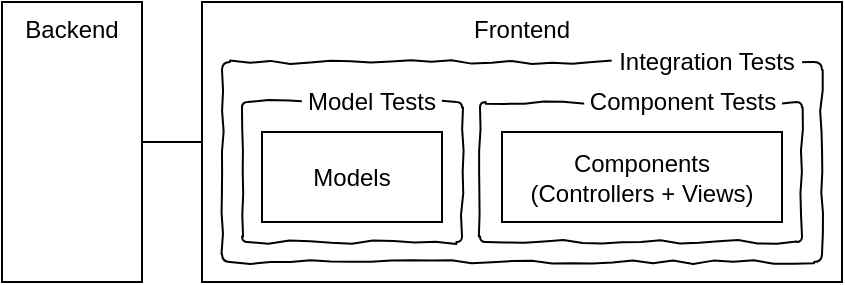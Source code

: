 <mxfile version="12.4.8" type="device"><diagram id="pVsMyKVdzk1rVi0EBZab" name="tests"><mxGraphModel dx="946" dy="574" grid="1" gridSize="10" guides="1" tooltips="1" connect="1" arrows="1" fold="1" page="1" pageScale="1" pageWidth="850" pageHeight="1100" math="0" shadow="0"><root><mxCell id="kazFiX3F3qQWGdAaMZnj-0"/><mxCell id="kazFiX3F3qQWGdAaMZnj-1" parent="kazFiX3F3qQWGdAaMZnj-0"/><mxCell id="OduhGCOF0_qGICwpgyMv-2" value="Frontend" style="rounded=0;whiteSpace=wrap;html=1;align=center;verticalAlign=top;" parent="kazFiX3F3qQWGdAaMZnj-1" vertex="1"><mxGeometry x="320" y="80" width="320" height="140" as="geometry"/></mxCell><mxCell id="xatN31dAgs8Dlm1yRlmQ-6" value="" style="rounded=1;whiteSpace=wrap;html=1;align=center;fillColor=none;comic=1;arcSize=4;" parent="kazFiX3F3qQWGdAaMZnj-1" vertex="1"><mxGeometry x="330" y="110" width="300" height="100" as="geometry"/></mxCell><mxCell id="E2DdSodgD6hJEGL76Ttj-4" value="" style="rounded=1;whiteSpace=wrap;html=1;align=center;fillColor=none;comic=1;arcSize=4;" vertex="1" parent="kazFiX3F3qQWGdAaMZnj-1"><mxGeometry x="459" y="130" width="161" height="70" as="geometry"/></mxCell><mxCell id="E2DdSodgD6hJEGL76Ttj-3" value="" style="rounded=1;whiteSpace=wrap;html=1;align=center;fillColor=none;comic=1;arcSize=4;" vertex="1" parent="kazFiX3F3qQWGdAaMZnj-1"><mxGeometry x="340" y="130" width="110" height="70" as="geometry"/></mxCell><mxCell id="xatN31dAgs8Dlm1yRlmQ-8" value="Integration Tests" style="text;html=1;strokeColor=none;fillColor=#ffffff;align=center;verticalAlign=middle;whiteSpace=wrap;rounded=0;comic=1;" parent="kazFiX3F3qQWGdAaMZnj-1" vertex="1"><mxGeometry x="525" y="100" width="95" height="20" as="geometry"/></mxCell><mxCell id="OduhGCOF0_qGICwpgyMv-3" value="Models" style="rounded=0;whiteSpace=wrap;html=1;align=center;" parent="kazFiX3F3qQWGdAaMZnj-1" vertex="1"><mxGeometry x="350" y="145" width="90" height="45" as="geometry"/></mxCell><mxCell id="OduhGCOF0_qGICwpgyMv-4" value="Components&lt;br&gt;(Controllers + Views)" style="rounded=0;whiteSpace=wrap;html=1;align=center;" parent="kazFiX3F3qQWGdAaMZnj-1" vertex="1"><mxGeometry x="470" y="145" width="140" height="45" as="geometry"/></mxCell><mxCell id="bYo71idwtkwCMQckKnyV-1" value="Model&lt;span&gt;&amp;nbsp;&lt;/span&gt;Tests" style="text;html=1;strokeColor=none;fillColor=#ffffff;align=center;verticalAlign=middle;whiteSpace=wrap;rounded=0;comic=1;" parent="kazFiX3F3qQWGdAaMZnj-1" vertex="1"><mxGeometry x="370" y="120" width="70" height="20" as="geometry"/></mxCell><mxCell id="pUxbvFFdpnZsImhKE7RV-0" value="Backend" style="rounded=0;whiteSpace=wrap;html=1;align=center;verticalAlign=top;" vertex="1" parent="kazFiX3F3qQWGdAaMZnj-1"><mxGeometry x="220" y="80" width="70" height="140" as="geometry"/></mxCell><mxCell id="E2DdSodgD6hJEGL76Ttj-0" style="edgeStyle=orthogonalEdgeStyle;rounded=0;orthogonalLoop=1;jettySize=auto;html=1;exitX=1;exitY=0.5;exitDx=0;exitDy=0;strokeColor=#000000;endArrow=none;endFill=0;entryX=0;entryY=0.5;entryDx=0;entryDy=0;" edge="1" parent="kazFiX3F3qQWGdAaMZnj-1" source="pUxbvFFdpnZsImhKE7RV-0" target="OduhGCOF0_qGICwpgyMv-2"><mxGeometry relative="1" as="geometry"><mxPoint x="120" y="105" as="sourcePoint"/><mxPoint x="320" y="168" as="targetPoint"/></mxGeometry></mxCell><mxCell id="E2DdSodgD6hJEGL76Ttj-5" value="Component Tests" style="text;html=1;strokeColor=none;fillColor=#ffffff;align=center;verticalAlign=middle;whiteSpace=wrap;rounded=0;comic=1;" vertex="1" parent="kazFiX3F3qQWGdAaMZnj-1"><mxGeometry x="511" y="120" width="99" height="20" as="geometry"/></mxCell></root></mxGraphModel></diagram></mxfile>